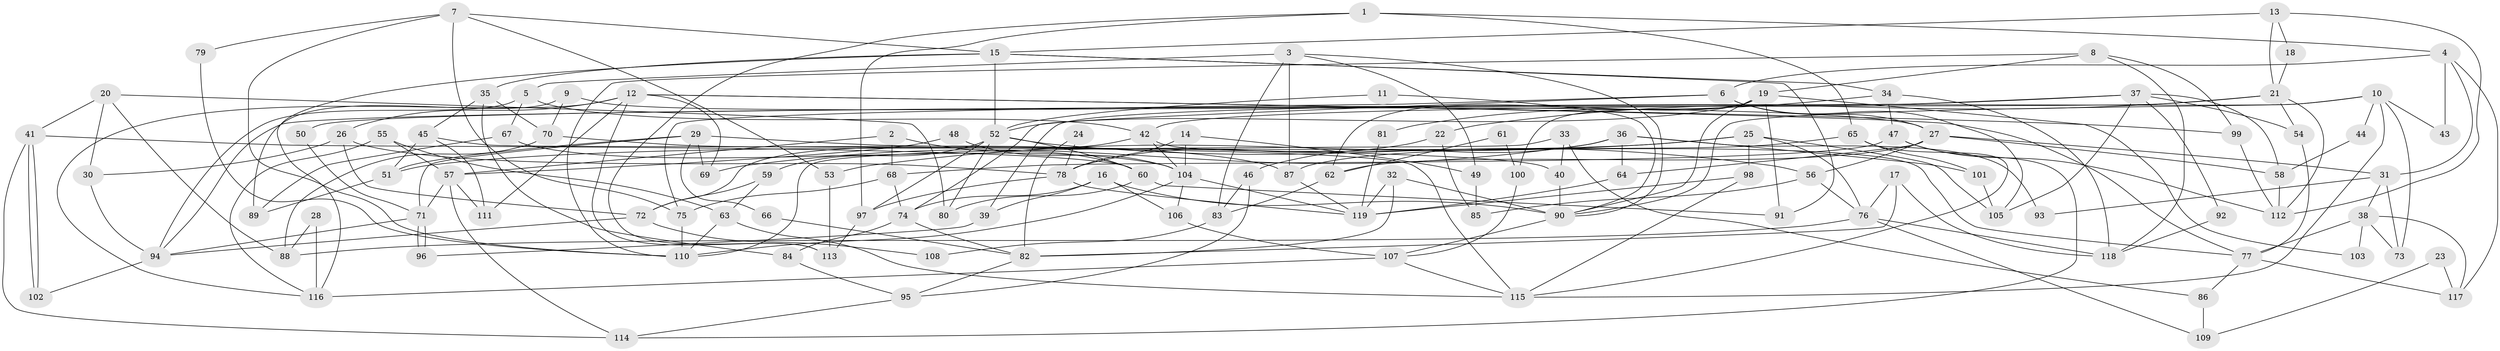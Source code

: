 // coarse degree distribution, {5: 0.11538461538461539, 7: 0.11538461538461539, 4: 0.15384615384615385, 9: 0.0641025641025641, 3: 0.20512820512820512, 6: 0.10256410256410256, 2: 0.1794871794871795, 10: 0.01282051282051282, 8: 0.038461538461538464, 11: 0.01282051282051282}
// Generated by graph-tools (version 1.1) at 2025/23/03/03/25 07:23:57]
// undirected, 119 vertices, 238 edges
graph export_dot {
graph [start="1"]
  node [color=gray90,style=filled];
  1;
  2;
  3;
  4;
  5;
  6;
  7;
  8;
  9;
  10;
  11;
  12;
  13;
  14;
  15;
  16;
  17;
  18;
  19;
  20;
  21;
  22;
  23;
  24;
  25;
  26;
  27;
  28;
  29;
  30;
  31;
  32;
  33;
  34;
  35;
  36;
  37;
  38;
  39;
  40;
  41;
  42;
  43;
  44;
  45;
  46;
  47;
  48;
  49;
  50;
  51;
  52;
  53;
  54;
  55;
  56;
  57;
  58;
  59;
  60;
  61;
  62;
  63;
  64;
  65;
  66;
  67;
  68;
  69;
  70;
  71;
  72;
  73;
  74;
  75;
  76;
  77;
  78;
  79;
  80;
  81;
  82;
  83;
  84;
  85;
  86;
  87;
  88;
  89;
  90;
  91;
  92;
  93;
  94;
  95;
  96;
  97;
  98;
  99;
  100;
  101;
  102;
  103;
  104;
  105;
  106;
  107;
  108;
  109;
  110;
  111;
  112;
  113;
  114;
  115;
  116;
  117;
  118;
  119;
  1 -- 113;
  1 -- 97;
  1 -- 4;
  1 -- 65;
  2 -- 57;
  2 -- 68;
  2 -- 60;
  3 -- 83;
  3 -- 87;
  3 -- 5;
  3 -- 49;
  3 -- 90;
  4 -- 6;
  4 -- 31;
  4 -- 43;
  4 -- 117;
  5 -- 94;
  5 -- 42;
  5 -- 67;
  6 -- 27;
  6 -- 105;
  6 -- 74;
  6 -- 75;
  7 -- 15;
  7 -- 75;
  7 -- 53;
  7 -- 79;
  7 -- 110;
  8 -- 110;
  8 -- 19;
  8 -- 99;
  8 -- 118;
  9 -- 89;
  9 -- 27;
  9 -- 70;
  10 -- 115;
  10 -- 90;
  10 -- 39;
  10 -- 43;
  10 -- 44;
  10 -- 73;
  11 -- 52;
  11 -- 90;
  12 -- 77;
  12 -- 116;
  12 -- 26;
  12 -- 69;
  12 -- 99;
  12 -- 111;
  12 -- 113;
  13 -- 15;
  13 -- 112;
  13 -- 18;
  13 -- 21;
  14 -- 104;
  14 -- 78;
  14 -- 49;
  15 -- 52;
  15 -- 91;
  15 -- 34;
  15 -- 35;
  15 -- 116;
  16 -- 74;
  16 -- 90;
  16 -- 39;
  16 -- 106;
  17 -- 82;
  17 -- 76;
  17 -- 118;
  18 -- 21;
  19 -- 52;
  19 -- 90;
  19 -- 62;
  19 -- 91;
  19 -- 100;
  19 -- 103;
  20 -- 41;
  20 -- 30;
  20 -- 80;
  20 -- 88;
  21 -- 54;
  21 -- 22;
  21 -- 50;
  21 -- 112;
  22 -- 85;
  22 -- 78;
  23 -- 109;
  23 -- 117;
  24 -- 78;
  24 -- 82;
  25 -- 98;
  25 -- 76;
  25 -- 51;
  25 -- 53;
  25 -- 105;
  26 -- 72;
  26 -- 30;
  26 -- 78;
  27 -- 31;
  27 -- 56;
  27 -- 58;
  27 -- 62;
  27 -- 64;
  28 -- 88;
  28 -- 116;
  29 -- 51;
  29 -- 71;
  29 -- 40;
  29 -- 66;
  29 -- 69;
  30 -- 94;
  31 -- 38;
  31 -- 73;
  31 -- 93;
  32 -- 90;
  32 -- 119;
  32 -- 82;
  33 -- 40;
  33 -- 110;
  33 -- 86;
  34 -- 118;
  34 -- 47;
  34 -- 81;
  35 -- 84;
  35 -- 45;
  35 -- 70;
  36 -- 69;
  36 -- 101;
  36 -- 46;
  36 -- 64;
  36 -- 93;
  37 -- 58;
  37 -- 94;
  37 -- 42;
  37 -- 54;
  37 -- 92;
  37 -- 105;
  38 -- 73;
  38 -- 117;
  38 -- 77;
  38 -- 103;
  39 -- 96;
  40 -- 90;
  41 -- 102;
  41 -- 102;
  41 -- 60;
  41 -- 114;
  42 -- 72;
  42 -- 77;
  42 -- 104;
  44 -- 58;
  45 -- 115;
  45 -- 51;
  45 -- 111;
  46 -- 95;
  46 -- 83;
  47 -- 112;
  47 -- 68;
  47 -- 114;
  48 -- 57;
  48 -- 104;
  49 -- 85;
  50 -- 71;
  51 -- 89;
  52 -- 60;
  52 -- 97;
  52 -- 56;
  52 -- 59;
  52 -- 80;
  53 -- 113;
  54 -- 77;
  55 -- 57;
  55 -- 116;
  55 -- 63;
  56 -- 76;
  56 -- 85;
  57 -- 114;
  57 -- 111;
  57 -- 71;
  58 -- 112;
  59 -- 63;
  59 -- 72;
  60 -- 80;
  60 -- 91;
  61 -- 62;
  61 -- 100;
  62 -- 83;
  63 -- 110;
  63 -- 115;
  64 -- 119;
  65 -- 87;
  65 -- 101;
  65 -- 115;
  66 -- 82;
  67 -- 104;
  67 -- 89;
  68 -- 75;
  68 -- 74;
  70 -- 87;
  70 -- 88;
  71 -- 96;
  71 -- 96;
  71 -- 94;
  72 -- 94;
  72 -- 108;
  74 -- 82;
  74 -- 84;
  75 -- 110;
  76 -- 118;
  76 -- 88;
  76 -- 109;
  77 -- 86;
  77 -- 117;
  78 -- 97;
  78 -- 119;
  79 -- 110;
  81 -- 119;
  82 -- 95;
  83 -- 108;
  84 -- 95;
  86 -- 109;
  87 -- 119;
  90 -- 107;
  92 -- 118;
  94 -- 102;
  95 -- 114;
  97 -- 113;
  98 -- 115;
  98 -- 119;
  99 -- 112;
  100 -- 107;
  101 -- 105;
  104 -- 119;
  104 -- 106;
  104 -- 110;
  106 -- 107;
  107 -- 115;
  107 -- 116;
}
